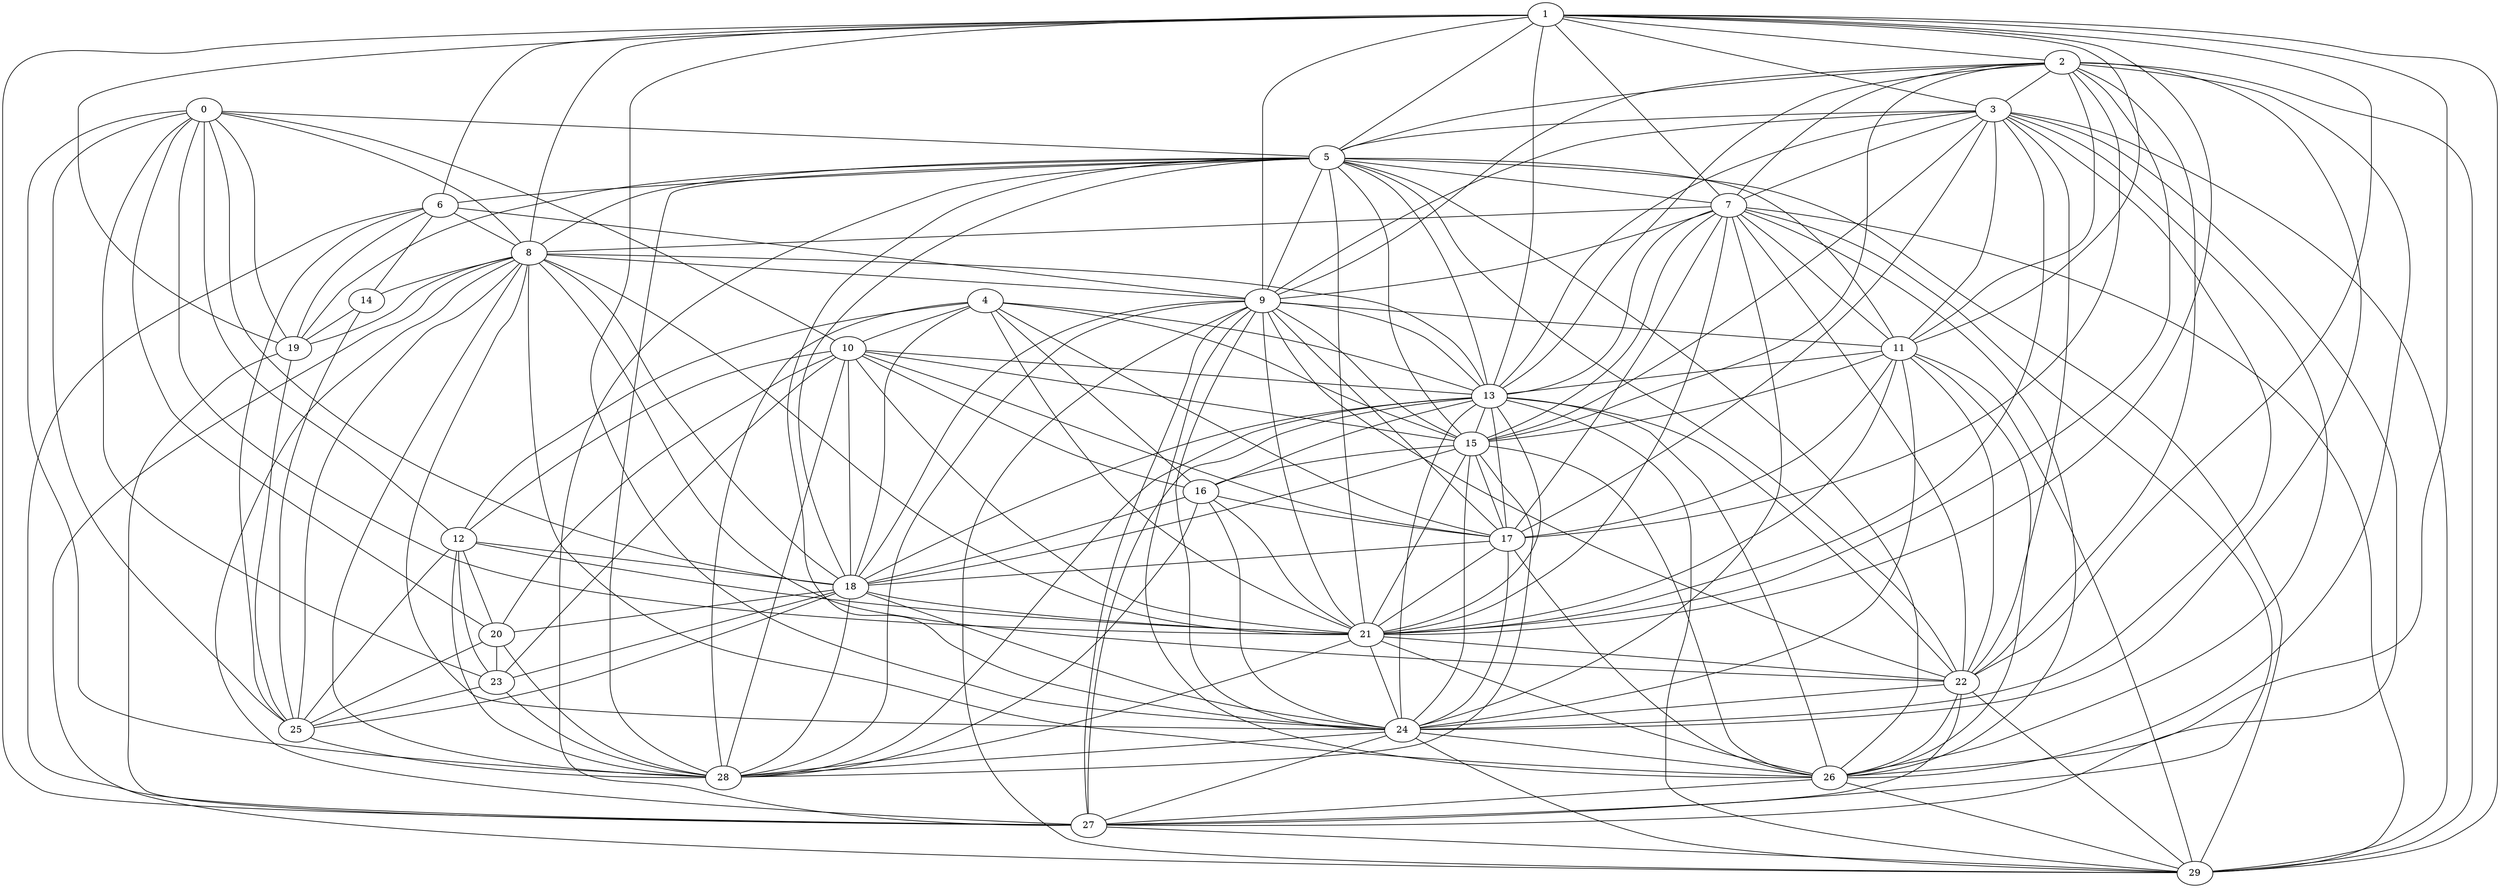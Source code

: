 graph{
   2 -- 29;
   6 -- 19;
   4 -- 10;
   6 -- 25;
   3 -- 7;
   6 -- 27;
   3 -- 9;
   8 -- 9;
   3 -- 11;
   7 -- 9;
   3 -- 13;
   7 -- 11;
   3 -- 15;
   7 -- 13;
   3 -- 17;
   7 -- 15;
   3 -- 21;
   7 -- 17;
   3 -- 22;
   7 -- 21;
   3 -- 24;
   7 -- 22;
   3 -- 26;
   7 -- 24;
   3 -- 27;
   7 -- 26;
   3 -- 29;
   7 -- 27;
   5 -- 6;
   7 -- 29;
   4 -- 12;
   9 -- 11;
   4 -- 13;
   8 -- 13;
   4 -- 15;
   8 -- 14;
   4 -- 16;
   8 -- 18;
   4 -- 17;
   8 -- 19;
   4 -- 18;
   8 -- 21;
   15 -- 26;
   4 -- 21;
   8 -- 22;
   4 -- 28;
   8 -- 24;
   6 -- 8;
   8 -- 25;
   5 -- 7;
   8 -- 26;
   5 -- 8;
   8 -- 27;
   15 -- 28;
   5 -- 9;
   8 -- 28;
   5 -- 11;
   8 -- 29;
   5 -- 13;
   10 -- 12;
   5 -- 15;
   9 -- 13;
   5 -- 18;
   9 -- 15;
   5 -- 19;
   9 -- 17;
   5 -- 21;
   9 -- 18;
   5 -- 22;
   9 -- 21;
   5 -- 24;
   9 -- 22;
   5 -- 26;
   9 -- 24;
   5 -- 27;
   9 -- 26;
   5 -- 28;
   9 -- 27;
   5 -- 29;
   9 -- 28;
   7 -- 8;
   9 -- 29;
   6 -- 9;
   11 -- 13;
   6 -- 14;
   10 -- 13;
   10 -- 15;
   17 -- 18;
   10 -- 16;
   16 -- 18;
   10 -- 17;
   16 -- 21;
   1 -- 2;
   10 -- 18;
   16 -- 24;
   0 -- 8;
   10 -- 20;
   16 -- 28;
   0 -- 10;
   10 -- 21;
   18 -- 20;
   0 -- 5;
   0 -- 12;
   10 -- 23;
   17 -- 21;
   0 -- 18;
   10 -- 28;
   17 -- 24;
   0 -- 19;
   12 -- 18;
   17 -- 26;
   0 -- 20;
   11 -- 15;
   19 -- 25;
   0 -- 21;
   11 -- 17;
   18 -- 21;
   0 -- 23;
   11 -- 21;
   18 -- 23;
   0 -- 25;
   11 -- 22;
   18 -- 24;
   0 -- 28;
   11 -- 24;
   18 -- 25;
   2 -- 3;
   11 -- 26;
   18 -- 28;
   1 -- 3;
   11 -- 29;
   20 -- 23;
   1 -- 5;
   13 -- 15;
   19 -- 27;
   1 -- 6;
   12 -- 20;
   21 -- 22;
   1 -- 7;
   12 -- 21;
   20 -- 25;
   1 -- 8;
   12 -- 23;
   20 -- 28;
   1 -- 9;
   12 -- 25;
   22 -- 24;
   1 -- 11;
   12 -- 28;
   21 -- 24;
   1 -- 13;
   14 -- 19;
   21 -- 26;
   1 -- 19;
   13 -- 16;
   21 -- 28;
   1 -- 21;
   13 -- 17;
   23 -- 25;
   1 -- 22;
   13 -- 18;
   22 -- 26;
   1 -- 24;
   13 -- 21;
   22 -- 27;
   1 -- 26;
   13 -- 22;
   22 -- 29;
   1 -- 27;
   13 -- 24;
   24 -- 26;
   1 -- 29;
   13 -- 26;
   23 -- 28;
   3 -- 5;
   13 -- 27;
   25 -- 28;
   2 -- 5;
   13 -- 28;
   24 -- 27;
   2 -- 7;
   13 -- 29;
   24 -- 28;
   2 -- 9;
   15 -- 16;
   24 -- 29;
   2 -- 11;
   14 -- 25;
   26 -- 27;
   2 -- 13;
   16 -- 17;
   27 -- 29;
   2 -- 15;
   15 -- 17;
   26 -- 29;
   2 -- 17;
   15 -- 18;
   2 -- 21;
   15 -- 21;
   2 -- 22;
   15 -- 24;
   2 -- 24;
   2 -- 26;
}